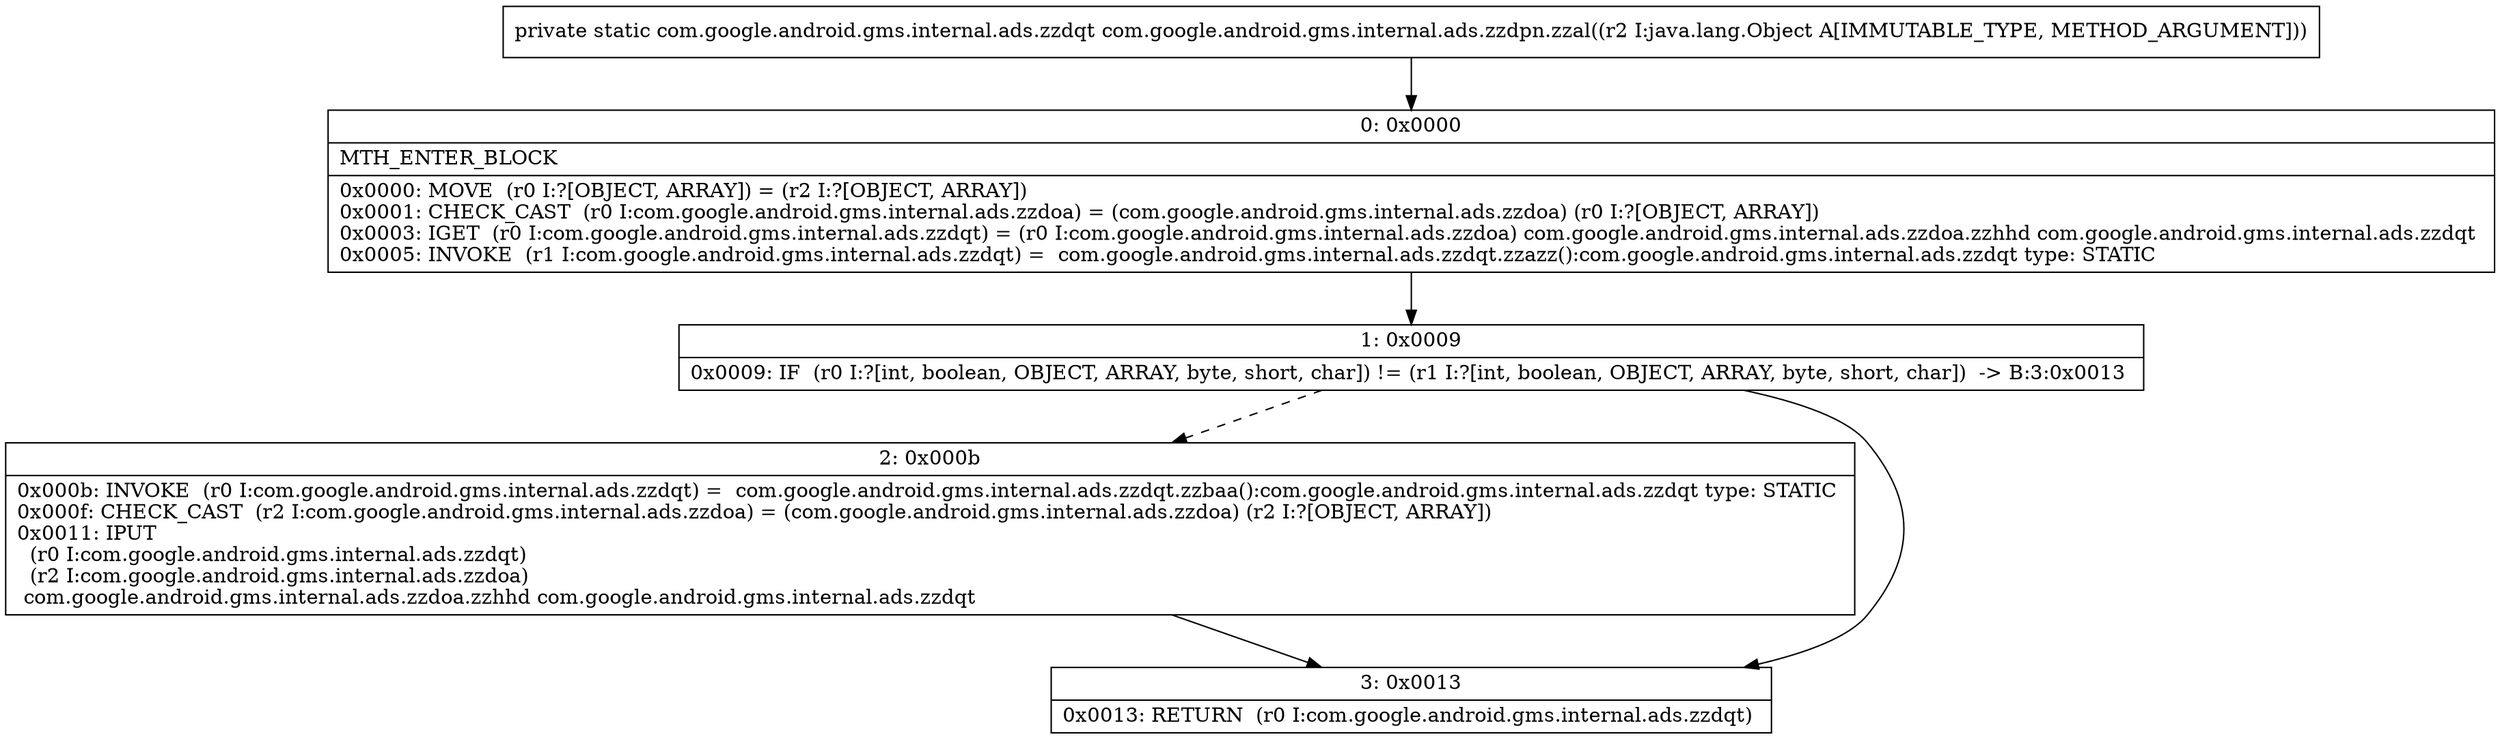 digraph "CFG forcom.google.android.gms.internal.ads.zzdpn.zzal(Ljava\/lang\/Object;)Lcom\/google\/android\/gms\/internal\/ads\/zzdqt;" {
Node_0 [shape=record,label="{0\:\ 0x0000|MTH_ENTER_BLOCK\l|0x0000: MOVE  (r0 I:?[OBJECT, ARRAY]) = (r2 I:?[OBJECT, ARRAY]) \l0x0001: CHECK_CAST  (r0 I:com.google.android.gms.internal.ads.zzdoa) = (com.google.android.gms.internal.ads.zzdoa) (r0 I:?[OBJECT, ARRAY]) \l0x0003: IGET  (r0 I:com.google.android.gms.internal.ads.zzdqt) = (r0 I:com.google.android.gms.internal.ads.zzdoa) com.google.android.gms.internal.ads.zzdoa.zzhhd com.google.android.gms.internal.ads.zzdqt \l0x0005: INVOKE  (r1 I:com.google.android.gms.internal.ads.zzdqt) =  com.google.android.gms.internal.ads.zzdqt.zzazz():com.google.android.gms.internal.ads.zzdqt type: STATIC \l}"];
Node_1 [shape=record,label="{1\:\ 0x0009|0x0009: IF  (r0 I:?[int, boolean, OBJECT, ARRAY, byte, short, char]) != (r1 I:?[int, boolean, OBJECT, ARRAY, byte, short, char])  \-\> B:3:0x0013 \l}"];
Node_2 [shape=record,label="{2\:\ 0x000b|0x000b: INVOKE  (r0 I:com.google.android.gms.internal.ads.zzdqt) =  com.google.android.gms.internal.ads.zzdqt.zzbaa():com.google.android.gms.internal.ads.zzdqt type: STATIC \l0x000f: CHECK_CAST  (r2 I:com.google.android.gms.internal.ads.zzdoa) = (com.google.android.gms.internal.ads.zzdoa) (r2 I:?[OBJECT, ARRAY]) \l0x0011: IPUT  \l  (r0 I:com.google.android.gms.internal.ads.zzdqt)\l  (r2 I:com.google.android.gms.internal.ads.zzdoa)\l com.google.android.gms.internal.ads.zzdoa.zzhhd com.google.android.gms.internal.ads.zzdqt \l}"];
Node_3 [shape=record,label="{3\:\ 0x0013|0x0013: RETURN  (r0 I:com.google.android.gms.internal.ads.zzdqt) \l}"];
MethodNode[shape=record,label="{private static com.google.android.gms.internal.ads.zzdqt com.google.android.gms.internal.ads.zzdpn.zzal((r2 I:java.lang.Object A[IMMUTABLE_TYPE, METHOD_ARGUMENT])) }"];
MethodNode -> Node_0;
Node_0 -> Node_1;
Node_1 -> Node_2[style=dashed];
Node_1 -> Node_3;
Node_2 -> Node_3;
}


